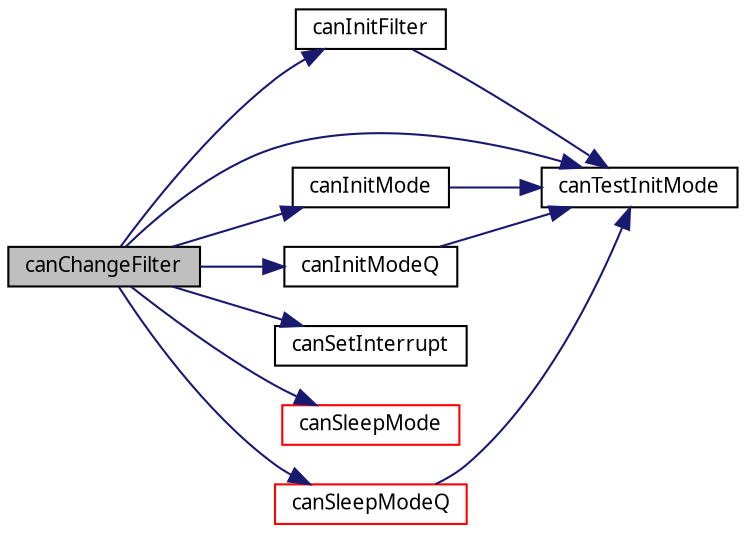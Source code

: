 digraph G
{
  edge [fontname="FreeSans.ttf",fontsize=10,labelfontname="FreeSans.ttf",labelfontsize=10];
  node [fontname="FreeSans.ttf",fontsize=10,shape=record];
  rankdir=LR;
  Node1 [label="canChangeFilter",height=0.2,width=0.4,color="black", fillcolor="grey75", style="filled" fontcolor="black"];
  Node1 -> Node2 [color="midnightblue",fontsize=10,style="solid",fontname="FreeSans.ttf"];
  Node2 [label="canInitFilter",height=0.2,width=0.4,color="black", fillcolor="white", style="filled",URL="$canOpenDriver_8c.html#b4502eef7616b25c74b1ac5a2245b085"];
  Node2 -> Node3 [color="midnightblue",fontsize=10,style="solid",fontname="FreeSans.ttf"];
  Node3 [label="canTestInitMode",height=0.2,width=0.4,color="black", fillcolor="white", style="filled",URL="$canOpenDriver_8c.html#6beefe951b3c9de786c585257488fa82"];
  Node1 -> Node4 [color="midnightblue",fontsize=10,style="solid",fontname="FreeSans.ttf"];
  Node4 [label="canInitMode",height=0.2,width=0.4,color="black", fillcolor="white", style="filled",URL="$canOpenDriver_8c.html#0b98e4800c82d99981833aa4207f1eb9"];
  Node4 -> Node3 [color="midnightblue",fontsize=10,style="solid",fontname="FreeSans.ttf"];
  Node1 -> Node5 [color="midnightblue",fontsize=10,style="solid",fontname="FreeSans.ttf"];
  Node5 [label="canInitModeQ",height=0.2,width=0.4,color="black", fillcolor="white", style="filled",URL="$canOpenDriver_8c.html#00ffb46abacfdfa56ebc70e15164113e"];
  Node5 -> Node3 [color="midnightblue",fontsize=10,style="solid",fontname="FreeSans.ttf"];
  Node1 -> Node6 [color="midnightblue",fontsize=10,style="solid",fontname="FreeSans.ttf"];
  Node6 [label="canSetInterrupt",height=0.2,width=0.4,color="black", fillcolor="white", style="filled",URL="$canOpenDriver_8c.html#5ad8616a3276f7f40149b551f09aa6a1"];
  Node1 -> Node7 [color="midnightblue",fontsize=10,style="solid",fontname="FreeSans.ttf"];
  Node7 [label="canSleepMode",height=0.2,width=0.4,color="red", fillcolor="white", style="filled",URL="$canOpenDriver_8c.html#c7773223579ec7e0fab5238df214da89"];
  Node1 -> Node8 [color="midnightblue",fontsize=10,style="solid",fontname="FreeSans.ttf"];
  Node8 [label="canSleepModeQ",height=0.2,width=0.4,color="red", fillcolor="white", style="filled",URL="$canOpenDriver_8c.html#a89f28005eea54f5b216eb72a18d45f3"];
  Node8 -> Node3 [color="midnightblue",fontsize=10,style="solid",fontname="FreeSans.ttf"];
  Node1 -> Node3 [color="midnightblue",fontsize=10,style="solid",fontname="FreeSans.ttf"];
}
